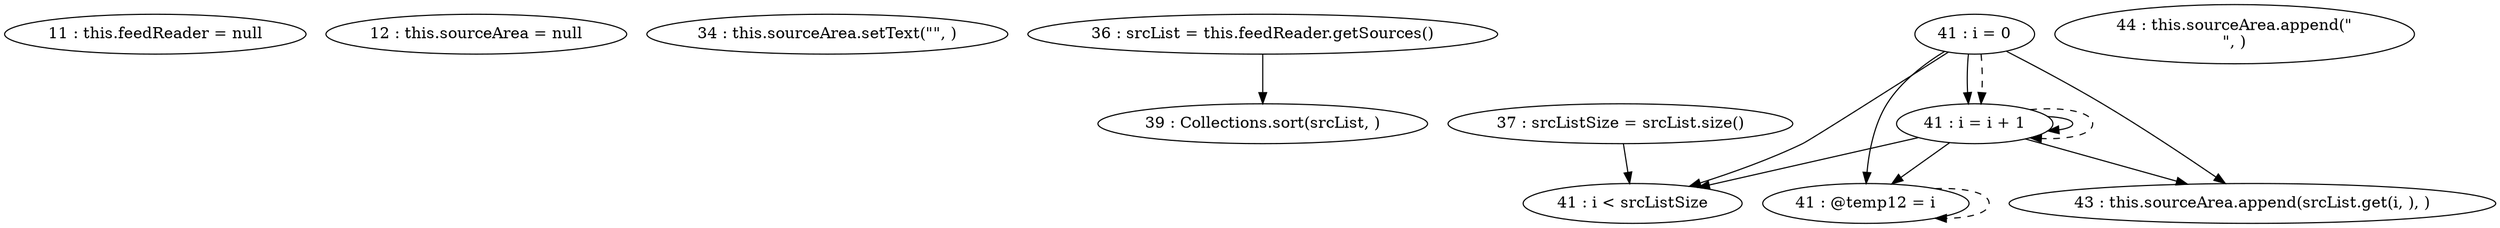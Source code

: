 digraph G {
"11 : this.feedReader = null"
"12 : this.sourceArea = null"
"34 : this.sourceArea.setText(\"\", )"
"36 : srcList = this.feedReader.getSources()"
"36 : srcList = this.feedReader.getSources()" -> "39 : Collections.sort(srcList, )"
"37 : srcListSize = srcList.size()"
"37 : srcListSize = srcList.size()" -> "41 : i < srcListSize"
"39 : Collections.sort(srcList, )"
"41 : i = 0"
"41 : i = 0" -> "43 : this.sourceArea.append(srcList.get(i, ), )"
"41 : i = 0" -> "41 : i < srcListSize"
"41 : i = 0" -> "41 : i = i + 1"
"41 : i = 0" -> "41 : @temp12 = i"
"41 : i = 0" -> "41 : i = i + 1" [style=dashed]
"41 : i < srcListSize"
"43 : this.sourceArea.append(srcList.get(i, ), )"
"44 : this.sourceArea.append(\"\n\", )"
"41 : @temp12 = i"
"41 : @temp12 = i" -> "41 : @temp12 = i" [style=dashed]
"41 : i = i + 1"
"41 : i = i + 1" -> "43 : this.sourceArea.append(srcList.get(i, ), )"
"41 : i = i + 1" -> "41 : i < srcListSize"
"41 : i = i + 1" -> "41 : i = i + 1"
"41 : i = i + 1" -> "41 : @temp12 = i"
"41 : i = i + 1" -> "41 : i = i + 1" [style=dashed]
}